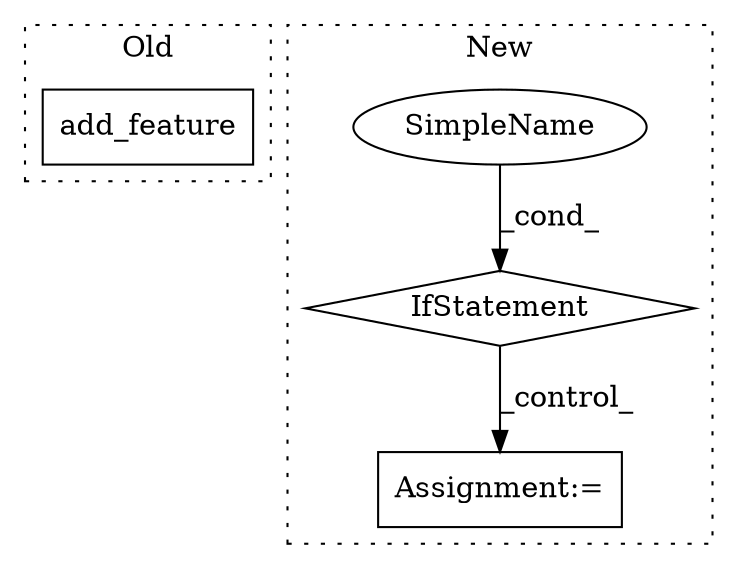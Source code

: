 digraph G {
subgraph cluster0 {
1 [label="add_feature" a="32" s="2941,2989" l="12,1" shape="box"];
label = "Old";
style="dotted";
}
subgraph cluster1 {
2 [label="IfStatement" a="25" s="2593,2651" l="4,2" shape="diamond"];
3 [label="Assignment:=" a="7" s="2753" l="1" shape="box"];
4 [label="SimpleName" a="42" s="" l="" shape="ellipse"];
label = "New";
style="dotted";
}
2 -> 3 [label="_control_"];
4 -> 2 [label="_cond_"];
}